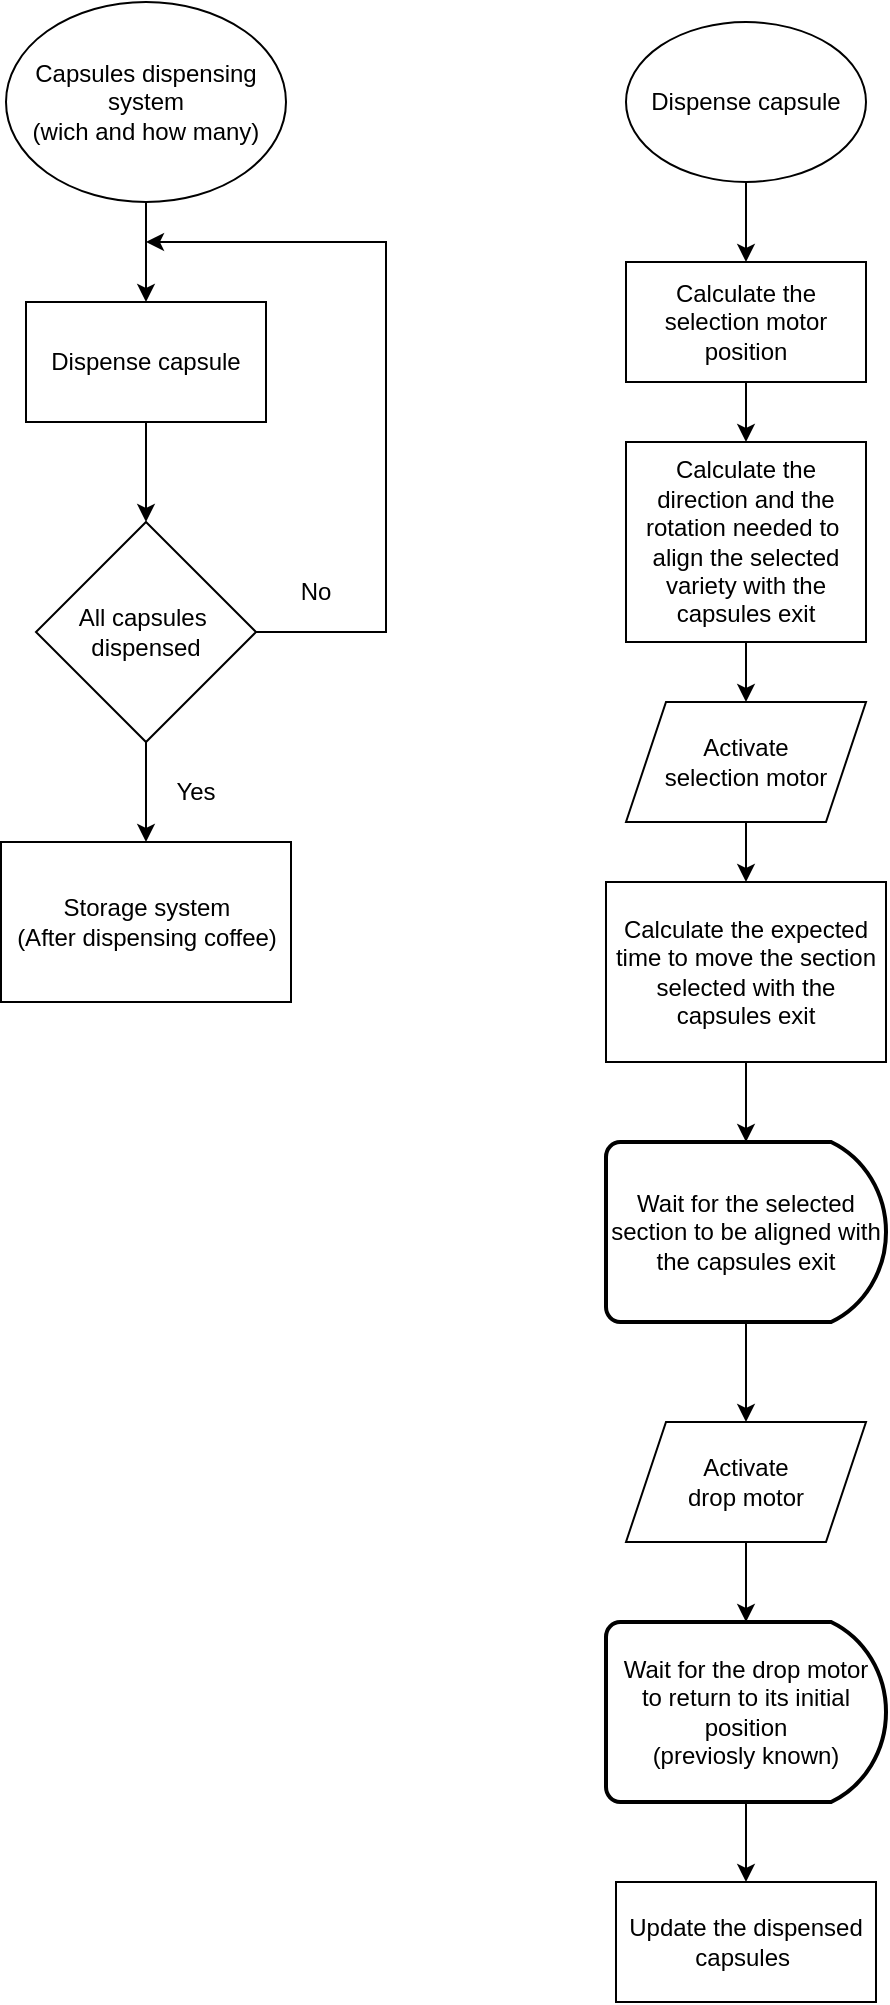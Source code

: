 <mxfile version="16.1.2" type="device"><diagram id="REgsfGj_pSTkntr3-dgu" name="Page-1"><mxGraphModel dx="1203" dy="829" grid="1" gridSize="10" guides="1" tooltips="1" connect="1" arrows="1" fold="1" page="1" pageScale="1" pageWidth="980" pageHeight="1390" math="0" shadow="0"><root><mxCell id="0"/><mxCell id="1" parent="0"/><mxCell id="TIpWIBY_C9t7xV7jbhLb-1" value="Capsules dispensing&lt;br&gt;system&lt;br&gt;(wich and how many)" style="ellipse;whiteSpace=wrap;html=1;" parent="1" vertex="1"><mxGeometry x="100" y="50" width="140" height="100" as="geometry"/></mxCell><mxCell id="TIpWIBY_C9t7xV7jbhLb-2" value="Dispense capsule" style="rounded=0;whiteSpace=wrap;html=1;" parent="1" vertex="1"><mxGeometry x="110" y="200" width="120" height="60" as="geometry"/></mxCell><mxCell id="TIpWIBY_C9t7xV7jbhLb-3" value="" style="endArrow=classic;html=1;rounded=0;exitX=0.5;exitY=1;exitDx=0;exitDy=0;entryX=0.5;entryY=0;entryDx=0;entryDy=0;" parent="1" source="TIpWIBY_C9t7xV7jbhLb-1" target="TIpWIBY_C9t7xV7jbhLb-2" edge="1"><mxGeometry width="50" height="50" relative="1" as="geometry"><mxPoint x="380" y="300" as="sourcePoint"/><mxPoint x="430" y="250" as="targetPoint"/></mxGeometry></mxCell><mxCell id="TIpWIBY_C9t7xV7jbhLb-4" value="All capsules&amp;nbsp;&lt;br&gt;dispensed" style="rhombus;whiteSpace=wrap;html=1;" parent="1" vertex="1"><mxGeometry x="115" y="310" width="110" height="110" as="geometry"/></mxCell><mxCell id="TIpWIBY_C9t7xV7jbhLb-5" value="" style="endArrow=classic;html=1;rounded=0;exitX=0.5;exitY=1;exitDx=0;exitDy=0;entryX=0.5;entryY=0;entryDx=0;entryDy=0;" parent="1" source="TIpWIBY_C9t7xV7jbhLb-2" target="TIpWIBY_C9t7xV7jbhLb-4" edge="1"><mxGeometry width="50" height="50" relative="1" as="geometry"><mxPoint x="380" y="290" as="sourcePoint"/><mxPoint x="430" y="240" as="targetPoint"/></mxGeometry></mxCell><mxCell id="TIpWIBY_C9t7xV7jbhLb-7" value="No" style="text;html=1;strokeColor=none;fillColor=none;align=center;verticalAlign=middle;whiteSpace=wrap;rounded=0;" parent="1" vertex="1"><mxGeometry x="225" y="330" width="60" height="30" as="geometry"/></mxCell><mxCell id="TIpWIBY_C9t7xV7jbhLb-9" value="" style="endArrow=classic;html=1;rounded=0;exitX=1;exitY=0.5;exitDx=0;exitDy=0;" parent="1" source="TIpWIBY_C9t7xV7jbhLb-4" edge="1"><mxGeometry width="50" height="50" relative="1" as="geometry"><mxPoint x="380" y="290" as="sourcePoint"/><mxPoint x="170" y="170" as="targetPoint"/><Array as="points"><mxPoint x="290" y="365"/><mxPoint x="290" y="170"/></Array></mxGeometry></mxCell><mxCell id="TIpWIBY_C9t7xV7jbhLb-11" value="" style="endArrow=classic;html=1;rounded=0;exitX=0.5;exitY=1;exitDx=0;exitDy=0;entryX=0.5;entryY=0;entryDx=0;entryDy=0;" parent="1" source="TIpWIBY_C9t7xV7jbhLb-4" target="TIpWIBY_C9t7xV7jbhLb-12" edge="1"><mxGeometry width="50" height="50" relative="1" as="geometry"><mxPoint x="380" y="390" as="sourcePoint"/><mxPoint x="170" y="470" as="targetPoint"/></mxGeometry></mxCell><mxCell id="TIpWIBY_C9t7xV7jbhLb-12" value="Storage system&lt;br&gt;(After dispensing coffee)" style="rounded=0;whiteSpace=wrap;html=1;" parent="1" vertex="1"><mxGeometry x="97.5" y="470" width="145" height="80" as="geometry"/></mxCell><mxCell id="TIpWIBY_C9t7xV7jbhLb-13" value="Yes" style="text;html=1;strokeColor=none;fillColor=none;align=center;verticalAlign=middle;whiteSpace=wrap;rounded=0;" parent="1" vertex="1"><mxGeometry x="165" y="430" width="60" height="30" as="geometry"/></mxCell><mxCell id="TIpWIBY_C9t7xV7jbhLb-14" value="Dispense capsule" style="ellipse;whiteSpace=wrap;html=1;" parent="1" vertex="1"><mxGeometry x="410" y="60" width="120" height="80" as="geometry"/></mxCell><mxCell id="TIpWIBY_C9t7xV7jbhLb-15" value="" style="endArrow=classic;html=1;rounded=0;exitX=0.5;exitY=1;exitDx=0;exitDy=0;entryX=0.5;entryY=0;entryDx=0;entryDy=0;" parent="1" source="TIpWIBY_C9t7xV7jbhLb-14" target="TIpWIBY_C9t7xV7jbhLb-16" edge="1"><mxGeometry width="50" height="50" relative="1" as="geometry"><mxPoint x="480" y="330" as="sourcePoint"/><mxPoint x="540" y="300" as="targetPoint"/></mxGeometry></mxCell><mxCell id="TIpWIBY_C9t7xV7jbhLb-16" value="Calculate the selection motor position" style="rounded=0;whiteSpace=wrap;html=1;" parent="1" vertex="1"><mxGeometry x="410" y="180" width="120" height="60" as="geometry"/></mxCell><mxCell id="TIpWIBY_C9t7xV7jbhLb-17" value="Calculate the direction and the rotation needed to&amp;nbsp;&lt;br&gt;align the selected variety with the capsules exit" style="rounded=0;whiteSpace=wrap;html=1;" parent="1" vertex="1"><mxGeometry x="410" y="270" width="120" height="100" as="geometry"/></mxCell><mxCell id="TIpWIBY_C9t7xV7jbhLb-18" value="" style="endArrow=classic;html=1;rounded=0;exitX=0.5;exitY=1;exitDx=0;exitDy=0;entryX=0.5;entryY=0;entryDx=0;entryDy=0;" parent="1" source="TIpWIBY_C9t7xV7jbhLb-16" target="TIpWIBY_C9t7xV7jbhLb-17" edge="1"><mxGeometry width="50" height="50" relative="1" as="geometry"><mxPoint x="480" y="310" as="sourcePoint"/><mxPoint x="530" y="260" as="targetPoint"/></mxGeometry></mxCell><mxCell id="TIpWIBY_C9t7xV7jbhLb-19" value="Activate&lt;br&gt;selection motor" style="shape=parallelogram;perimeter=parallelogramPerimeter;whiteSpace=wrap;html=1;fixedSize=1;" parent="1" vertex="1"><mxGeometry x="410" y="400" width="120" height="60" as="geometry"/></mxCell><mxCell id="TIpWIBY_C9t7xV7jbhLb-20" value="" style="endArrow=classic;html=1;rounded=0;exitX=0.5;exitY=1;exitDx=0;exitDy=0;entryX=0.5;entryY=0;entryDx=0;entryDy=0;" parent="1" source="TIpWIBY_C9t7xV7jbhLb-17" target="TIpWIBY_C9t7xV7jbhLb-19" edge="1"><mxGeometry width="50" height="50" relative="1" as="geometry"><mxPoint x="480" y="400" as="sourcePoint"/><mxPoint x="530" y="350" as="targetPoint"/></mxGeometry></mxCell><mxCell id="TIpWIBY_C9t7xV7jbhLb-21" value="Calculate the expected time to move the section selected with the capsules exit" style="rounded=0;whiteSpace=wrap;html=1;" parent="1" vertex="1"><mxGeometry x="400" y="490" width="140" height="90" as="geometry"/></mxCell><mxCell id="TIpWIBY_C9t7xV7jbhLb-22" value="" style="endArrow=classic;html=1;rounded=0;exitX=0.5;exitY=1;exitDx=0;exitDy=0;entryX=0.5;entryY=0;entryDx=0;entryDy=0;" parent="1" source="TIpWIBY_C9t7xV7jbhLb-19" target="TIpWIBY_C9t7xV7jbhLb-21" edge="1"><mxGeometry width="50" height="50" relative="1" as="geometry"><mxPoint x="480" y="390" as="sourcePoint"/><mxPoint x="530" y="340" as="targetPoint"/></mxGeometry></mxCell><mxCell id="TIpWIBY_C9t7xV7jbhLb-24" value="Wait for the selected section to be aligned with the capsules exit" style="strokeWidth=2;html=1;shape=mxgraph.flowchart.delay;whiteSpace=wrap;" parent="1" vertex="1"><mxGeometry x="400" y="620" width="140" height="90" as="geometry"/></mxCell><mxCell id="TIpWIBY_C9t7xV7jbhLb-25" value="" style="endArrow=classic;html=1;rounded=0;exitX=0.5;exitY=1;exitDx=0;exitDy=0;entryX=0.5;entryY=0;entryDx=0;entryDy=0;entryPerimeter=0;" parent="1" source="TIpWIBY_C9t7xV7jbhLb-21" target="TIpWIBY_C9t7xV7jbhLb-24" edge="1"><mxGeometry width="50" height="50" relative="1" as="geometry"><mxPoint x="480" y="580" as="sourcePoint"/><mxPoint x="530" y="530" as="targetPoint"/></mxGeometry></mxCell><mxCell id="TIpWIBY_C9t7xV7jbhLb-27" value="Activate &lt;br&gt;drop motor" style="shape=parallelogram;perimeter=parallelogramPerimeter;whiteSpace=wrap;html=1;fixedSize=1;" parent="1" vertex="1"><mxGeometry x="410" y="760" width="120" height="60" as="geometry"/></mxCell><mxCell id="TIpWIBY_C9t7xV7jbhLb-28" value="" style="endArrow=classic;html=1;rounded=0;exitX=0.5;exitY=1;exitDx=0;exitDy=0;exitPerimeter=0;entryX=0.5;entryY=0;entryDx=0;entryDy=0;" parent="1" source="TIpWIBY_C9t7xV7jbhLb-24" target="TIpWIBY_C9t7xV7jbhLb-27" edge="1"><mxGeometry width="50" height="50" relative="1" as="geometry"><mxPoint x="480" y="690" as="sourcePoint"/><mxPoint x="530" y="640" as="targetPoint"/></mxGeometry></mxCell><mxCell id="TIpWIBY_C9t7xV7jbhLb-29" value="Wait for the drop motor &lt;br&gt;to return to its initial position&lt;br&gt;(previosly known)" style="strokeWidth=2;html=1;shape=mxgraph.flowchart.delay;whiteSpace=wrap;" parent="1" vertex="1"><mxGeometry x="400" y="860" width="140" height="90" as="geometry"/></mxCell><mxCell id="TIpWIBY_C9t7xV7jbhLb-30" value="" style="endArrow=classic;html=1;rounded=0;exitX=0.5;exitY=1;exitDx=0;exitDy=0;entryX=0.5;entryY=0;entryDx=0;entryDy=0;entryPerimeter=0;" parent="1" source="TIpWIBY_C9t7xV7jbhLb-27" target="TIpWIBY_C9t7xV7jbhLb-29" edge="1"><mxGeometry width="50" height="50" relative="1" as="geometry"><mxPoint x="480" y="780" as="sourcePoint"/><mxPoint x="530" y="730" as="targetPoint"/></mxGeometry></mxCell><mxCell id="TIpWIBY_C9t7xV7jbhLb-31" value="Update the dispensed capsules&amp;nbsp;" style="rounded=0;whiteSpace=wrap;html=1;" parent="1" vertex="1"><mxGeometry x="405" y="990" width="130" height="60" as="geometry"/></mxCell><mxCell id="TIpWIBY_C9t7xV7jbhLb-32" value="" style="endArrow=classic;html=1;rounded=0;exitX=0.5;exitY=1;exitDx=0;exitDy=0;exitPerimeter=0;entryX=0.5;entryY=0;entryDx=0;entryDy=0;" parent="1" source="TIpWIBY_C9t7xV7jbhLb-29" target="TIpWIBY_C9t7xV7jbhLb-31" edge="1"><mxGeometry width="50" height="50" relative="1" as="geometry"><mxPoint x="480" y="770" as="sourcePoint"/><mxPoint x="530" y="720" as="targetPoint"/></mxGeometry></mxCell></root></mxGraphModel></diagram></mxfile>